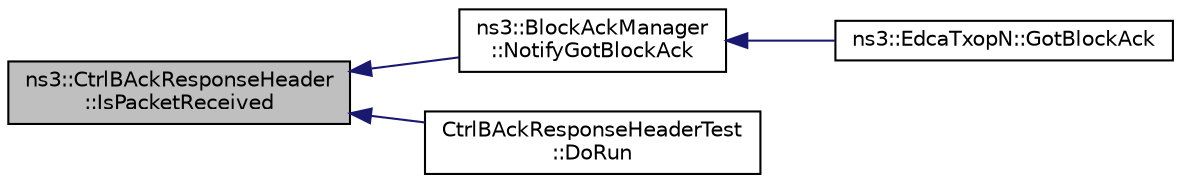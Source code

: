 digraph "ns3::CtrlBAckResponseHeader::IsPacketReceived"
{
  edge [fontname="Helvetica",fontsize="10",labelfontname="Helvetica",labelfontsize="10"];
  node [fontname="Helvetica",fontsize="10",shape=record];
  rankdir="LR";
  Node1 [label="ns3::CtrlBAckResponseHeader\l::IsPacketReceived",height=0.2,width=0.4,color="black", fillcolor="grey75", style="filled", fontcolor="black"];
  Node1 -> Node2 [dir="back",color="midnightblue",fontsize="10",style="solid"];
  Node2 [label="ns3::BlockAckManager\l::NotifyGotBlockAck",height=0.2,width=0.4,color="black", fillcolor="white", style="filled",URL="$d5/dec/classns3_1_1BlockAckManager.html#a9b24f21a11eb094fa683943b7fc3c747"];
  Node2 -> Node3 [dir="back",color="midnightblue",fontsize="10",style="solid"];
  Node3 [label="ns3::EdcaTxopN::GotBlockAck",height=0.2,width=0.4,color="black", fillcolor="white", style="filled",URL="$dc/db8/classns3_1_1EdcaTxopN.html#a36c24d5a9717893466eaadda6bd66cc5"];
  Node1 -> Node4 [dir="back",color="midnightblue",fontsize="10",style="solid"];
  Node4 [label="CtrlBAckResponseHeaderTest\l::DoRun",height=0.2,width=0.4,color="black", fillcolor="white", style="filled",URL="$d4/d7a/classCtrlBAckResponseHeaderTest.html#a19cf1ac31281254d487041e4c5dcdc50",tooltip="Implementation to actually run this TestCase. "];
}
